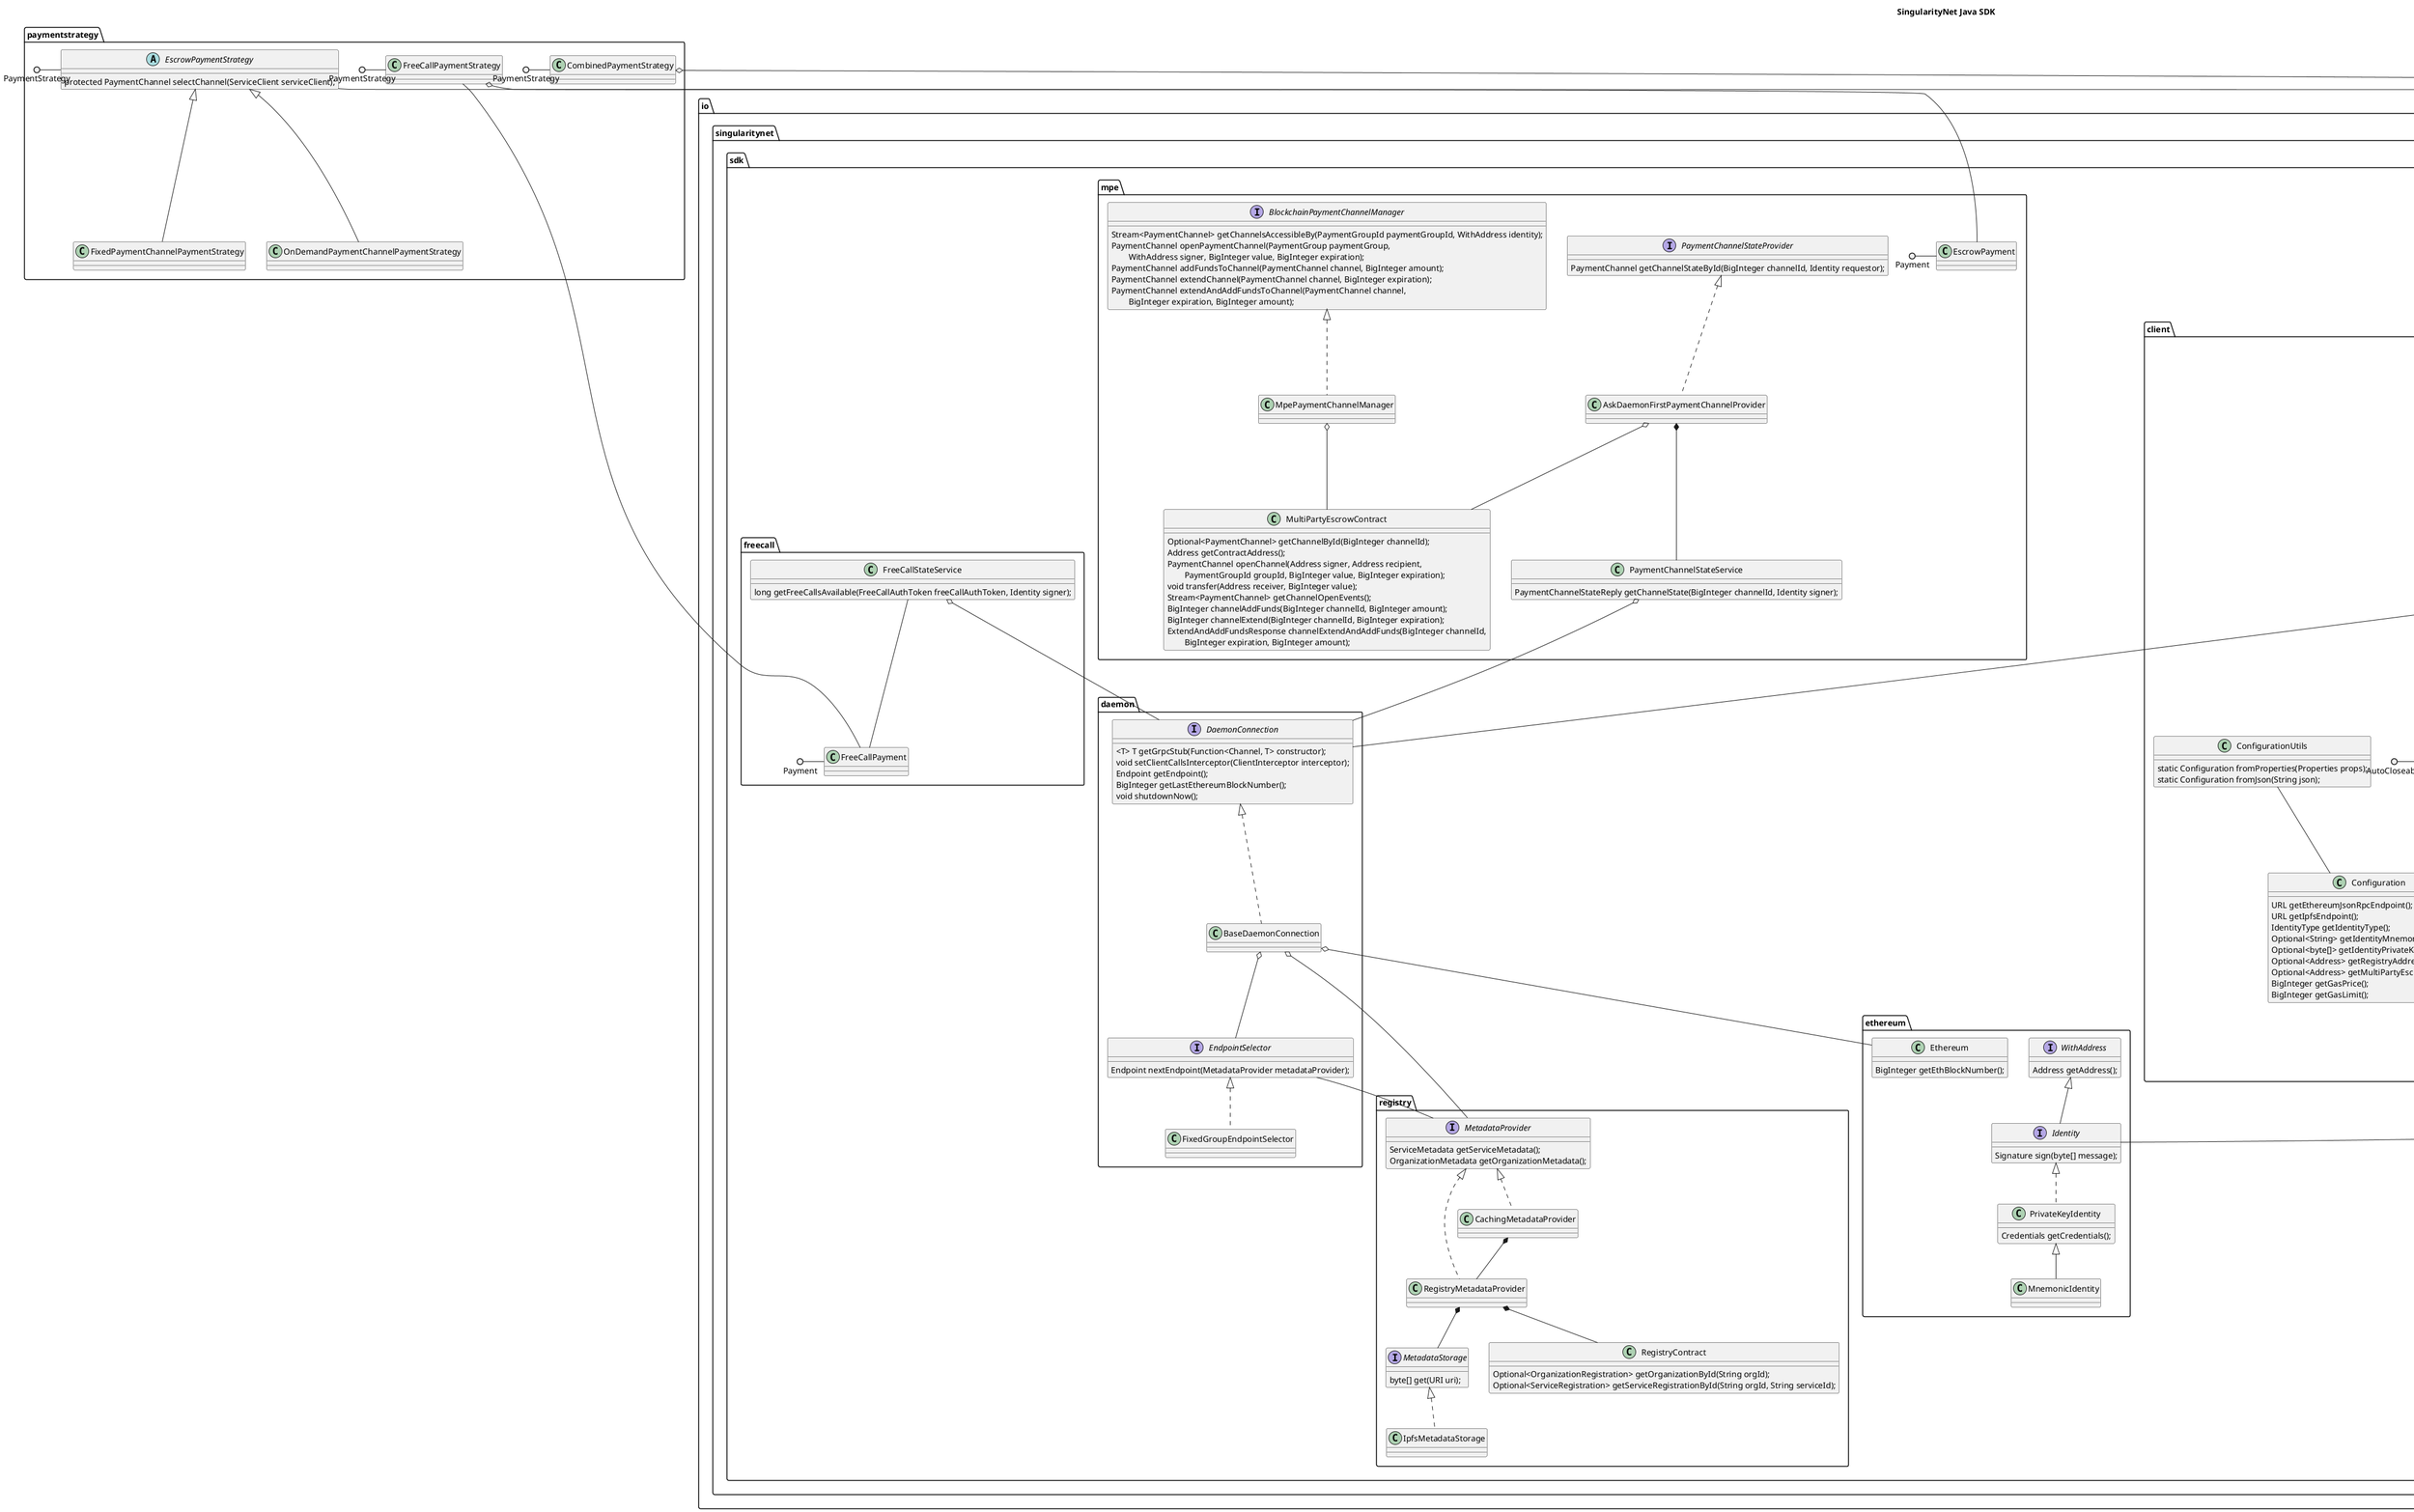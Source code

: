 @startuml

title SingularityNet Java SDK

package io.singularitynet.sdk.payment {

    interface Payment {
        void toMetadata(Metadata headers);
    }

    class PaymentSerializer {
        static final Metadata.Key<String> SNET_PAYMENT_TYPE;
        static final Metadata.Key<byte[]> SNET_PAYMENT_SIGNATURE;
        static final Metadata.AsciiMarshaller<BigInteger> ASCII_BIGINTEGER_MARSHALLER;

        static void register(String type, Function<Metadata, Payment> reader);
        static Optional<Payment> fromMetadata(Metadata headers);
        static void toMetadata(Payment payment, Metadata headers);
    }

    PaymentSerializer -- Payment

}

package io.singularitynet.sdk.ethereum {

    interface WithAddress {
        Address getAddress();
    }

    interface Identity {
        Signature sign(byte[] message);
    }
    WithAddress <|-- Identity

    class PrivateKeyIdentity {
        Credentials getCredentials();
    }
    Identity <|.. PrivateKeyIdentity

    class MnemonicIdentity
    PrivateKeyIdentity <|-- MnemonicIdentity

    class Ethereum {
        BigInteger getEthBlockNumber();
    }

}

package io.singularitynet.sdk.registry {

    interface MetadataStorage {
        byte[] get(URI uri);
    }
    class IpfsMetadataStorage
    MetadataStorage <|.. IpfsMetadataStorage

    class RegistryContract {
        Optional<OrganizationRegistration> getOrganizationById(String orgId);
        Optional<ServiceRegistration> getServiceRegistrationById(String orgId, String serviceId);
    }

    interface MetadataProvider {
        ServiceMetadata getServiceMetadata();
        OrganizationMetadata getOrganizationMetadata();
    }

    class RegistryMetadataProvider
    MetadataProvider <|.. RegistryMetadataProvider
    RegistryMetadataProvider *-- RegistryContract
    RegistryMetadataProvider *-- MetadataStorage

    class CachingMetadataProvider
    MetadataProvider <|.. CachingMetadataProvider
    CachingMetadataProvider *-- RegistryMetadataProvider

}

package io.singularitynet.sdk.daemon {

    interface EndpointSelector {
        Endpoint nextEndpoint(MetadataProvider metadataProvider);
    }
    EndpointSelector -- MetadataProvider

    class FixedGroupEndpointSelector
    EndpointSelector <|.. FixedGroupEndpointSelector
    
    interface DaemonConnection {
        <T> T getGrpcStub(Function<Channel, T> constructor);
        void setClientCallsInterceptor(ClientInterceptor interceptor);
        Endpoint getEndpoint();
        BigInteger getLastEthereumBlockNumber();
        void shutdownNow();
    }

    class BaseDaemonConnection
    DaemonConnection <|.. BaseDaemonConnection
    BaseDaemonConnection o-- EndpointSelector
    BaseDaemonConnection o-- Ethereum
    BaseDaemonConnection o-- MetadataProvider

}


package io.singularitynet.sdk.mpe {

    class MultiPartyEscrowContract {
        Optional<PaymentChannel> getChannelById(BigInteger channelId);
        Address getContractAddress();
        PaymentChannel openChannel(Address signer, Address recipient,\n\tPaymentGroupId groupId, BigInteger value, BigInteger expiration);
        void transfer(Address receiver, BigInteger value);
        Stream<PaymentChannel> getChannelOpenEvents();
        BigInteger channelAddFunds(BigInteger channelId, BigInteger amount);
        BigInteger channelExtend(BigInteger channelId, BigInteger expiration);
        ExtendAndAddFundsResponse channelExtendAndAddFunds(BigInteger channelId,\n\tBigInteger expiration, BigInteger amount);
    }

    interface PaymentChannelStateProvider {
        PaymentChannel getChannelStateById(BigInteger channelId, Identity requestor);
    }

    class EscrowPayment
    Payment ()- EscrowPayment

    interface BlockchainPaymentChannelManager {
        Stream<PaymentChannel> getChannelsAccessibleBy(PaymentGroupId paymentGroupId, WithAddress identity);
        PaymentChannel openPaymentChannel(PaymentGroup paymentGroup,\n\tWithAddress signer, BigInteger value, BigInteger expiration);
        PaymentChannel addFundsToChannel(PaymentChannel channel, BigInteger amount);
        PaymentChannel extendChannel(PaymentChannel channel, BigInteger expiration);
        PaymentChannel extendAndAddFundsToChannel(PaymentChannel channel,\n\tBigInteger expiration, BigInteger amount);
    }

    class MpePaymentChannelManager
    BlockchainPaymentChannelManager <|.. MpePaymentChannelManager
    MpePaymentChannelManager o-- MultiPartyEscrowContract

    class PaymentChannelStateService {
        PaymentChannelStateReply getChannelState(BigInteger channelId, Identity signer);
    }
    PaymentChannelStateService o-- DaemonConnection

    class AskDaemonFirstPaymentChannelProvider
    PaymentChannelStateProvider <|.. AskDaemonFirstPaymentChannelProvider
    AskDaemonFirstPaymentChannelProvider o-- MultiPartyEscrowContract
    AskDaemonFirstPaymentChannelProvider *-- PaymentChannelStateService

}

package io.singularitynet.sdk.freecall {

    class FreeCallPayment
    Payment ()- FreeCallPayment 

    class FreeCallStateService {
        long getFreeCallsAvailable(FreeCallAuthToken freeCallAuthToken, Identity signer);
    }
    FreeCallStateService o-- DaemonConnection
    FreeCallStateService -- FreeCallPayment

}

package io.singularitynet.sdk.client {

    class Configuration {
        URL getEthereumJsonRpcEndpoint();
        URL getIpfsEndpoint();
        IdentityType getIdentityType();
        Optional<String> getIdentityMnemonic();
        Optional<byte[]> getIdentityPrivateKey();
        Optional<Address> getRegistryAddress();
        Optional<Address> getMultiPartyEscrowAddress();
        BigInteger getGasPrice();
        BigInteger getGasLimit();
    }

    class ConfigurationUtils {
        static Configuration fromProperties(Properties props);
        static Configuration fromJson(String json);
    }
    ConfigurationUtils -- Configuration

    interface DependencyFactory {
        Web3j getWeb3j();
        IPFS getIpfs();
        Identity getIdentity();
        Registry getRegistry();
        MultiPartyEscrow getMultiPartyEscrow();
    }

    class ConfigurationDependencyFactory
    DependencyFactory <|.. ConfigurationDependencyFactory

    interface ServiceClient {
        Sdk getSdk();
        MetadataProvider getMetadataProvider();
        PaymentChannelStateProvider getPaymentChannelStateProvider();
        FreeCallStateService getFreeCallStateService();
        T getGrpcStub(Function<Channel, T> constructor);
        String getOrgId();
        String getServiceId();
        String getEndpointGroupName();
        void close();
    }
    AutoCloseable ()- ServiceClient

    class BaseServiceClient
    ServiceClient <|.. BaseServiceClient
    BaseServiceClient o-- Sdk
    BaseServiceClient *-- DaemonConnection
    BaseServiceClient o-- PaymentStrategy

    interface PaymentStrategy {
        <ReqT, RespT> Payment getPayment(GrpcCallParameters<ReqT, RespT> parameters, ServiceClient serviceClient);
    }
    PaymentStrategy -- ServiceClient

    class Sdk {
        Sdk(Configuration config);
        Sdk(DependencyFactory factory);

        ServiceClient newServiceClient(String orgId, String serviceId, String endpointGroupName, PaymentStrategy paymentStrategy);
        ServiceClient newServiceClient(String orgId, String serviceId, EndpointSelector endpointSelector, PaymentStrategy paymentStrategy);
        Ethereum getEthereum();
        void transfer(Address toAddress, BigInteger amount);
        Identity getIdentity();
        MetadataProvider getMetadataProvider(String orgId, String serviceId);
        BlockchainPaymentChannelManager getBlockchainPaymentChannelManager();
        void close();
    }
    AutoCloseable ()- Sdk
    Sdk -- Configuration
    Sdk -- ServiceClient
    Sdk -- DependencyFactory

}

package paymentstrategy {

    abstract class EscrowPaymentStrategy {
        protected PaymentChannel selectChannel(ServiceClient serviceClient);
    }
    PaymentStrategy ()- EscrowPaymentStrategy
    EscrowPaymentStrategy -- EscrowPayment

    class FixedPaymentChannelPaymentStrategy
    EscrowPaymentStrategy <|-- FixedPaymentChannelPaymentStrategy
    
    class OnDemandPaymentChannelPaymentStrategy
    EscrowPaymentStrategy <|-- OnDemandPaymentChannelPaymentStrategy
    
    class FreeCallPaymentStrategy
    PaymentStrategy ()- FreeCallPaymentStrategy
    FreeCallPaymentStrategy o-- Identity
    FreeCallPaymentStrategy -- FreeCallPayment

    class CombinedPaymentStrategy
    PaymentStrategy ()- CombinedPaymentStrategy
    CombinedPaymentStrategy o-- PaymentStrategy

}

@enduml
